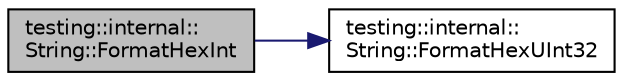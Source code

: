 digraph "testing::internal::String::FormatHexInt"
{
 // LATEX_PDF_SIZE
  bgcolor="transparent";
  edge [fontname="Helvetica",fontsize="10",labelfontname="Helvetica",labelfontsize="10"];
  node [fontname="Helvetica",fontsize="10",shape=record];
  rankdir="LR";
  Node1 [label="testing::internal::\lString::FormatHexInt",height=0.2,width=0.4,color="black", fillcolor="grey75", style="filled", fontcolor="black",tooltip=" "];
  Node1 -> Node2 [color="midnightblue",fontsize="10",style="solid",fontname="Helvetica"];
  Node2 [label="testing::internal::\lString::FormatHexUInt32",height=0.2,width=0.4,color="black",URL="$classtesting_1_1internal_1_1String.html#a5e1ab9d4d03b4218e761459a099a8286",tooltip=" "];
}
